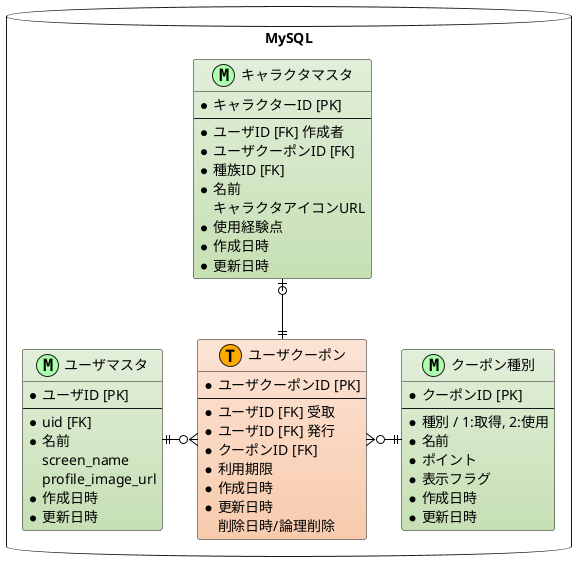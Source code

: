 @startuml

/'
  * NOT NULL

  --o{ 0以上
  --|{ 1以上
  --|| 1
  --o| 0か1

  -ri- right
  -le- left
  -do- down
  -up- up
'/

/'
  図の中で目立たせたいエンティティに着色するための
  色の名前（定数）を定義します。
'/
!define MAIN_ENTITY #E2EFDA-C6E0B4
!define MAIN_ENTITY_2 #FCE4D6-F8CBAD

/' 他の色も、用途が分りやすいように名前をつけます。 '/
!define METAL #F2F2F2-D9D9D9
!define MASTER_MARK_COLOR AAFFAA
!define TRANSACTION_MARK_COLOR FFAA00

/'
  デフォルトのスタイルを設定します。
  この場合の指定は class です。entity ではエラーになります。
'/
skinparam class {
    BackgroundColor METAL
    BcharactersColor Black
    ArrowColor Black
}


package "MySQL" as mysql <<Database>> {
    /'
      マスターテーブルを M、トランザクションを T などと安直にしていますが、
      チーム内でルールを決めればなんでも良いと思います。交差テーブルは "I" とか。
      角丸四角形が描けない代替です。
      １文字なら "主" とか "従" とか日本語でも OK だったのが受ける。
     '/
    entity "キャラクタマスタ" as characters <<M,MASTER_MARK_COLOR>> MAIN_ENTITY {
        * キャラクターID [PK]
        --
        * ユーザID [FK] 作成者
        * ユーザクーポンID [FK]
        * 種族ID [FK]
        * 名前
        キャラクタアイコンURL
        * 使用経験点
        * 作成日時
        * 更新日時
    }

    entity "ユーザマスタ" as users <<M,MASTER_MARK_COLOR>> MAIN_ENTITY {
        * ユーザID [PK]
        --
        * uid [FK]
        * 名前
        screen_name
        profile_image_url
        ' * ポイント
        * 作成日時
        * 更新日時
    }

    ' entity "ポイント履歴" as user_point_history <<T,TRANSACTION_MARK_COLOR>> MAIN_ENTITY_2 {
    '     * ユーザクーポンID [PK]
    '     * 作成日時 [PK]
    '     --
    '     備考
    ' }

    entity "ユーザクーポン" as user_coupons <<T,TRANSACTION_MARK_COLOR>> MAIN_ENTITY_2 {
        * ユーザクーポンID [PK]
        --
        * ユーザID [FK] 受取
        * ユーザID [FK] 発行
        * クーポンID [FK]
        * 利用期限
        * 作成日時
        * 更新日時
        削除日時/論理削除
    }

    entity "クーポン種別" as coupons <<M,MASTER_MARK_COLOR>>MAIN_ENTITY {
        * クーポンID [PK]
        --
        ' * クーポン種別 [FK]
        * 種別 / 1:取得, 2:使用
        * 名前
        * ポイント
        * 表示フラグ
        ' * 利用期限
        * 作成日時
        * 更新日時
        ' 削除日時/論理削除
    }

    ' entity "クーポン種別" as couponsTypes <<M,MASTER_MARK_COLOR>>MAIN_ENTITY{
    '     * クーポン種別ID [PK]
    '     --
    '     * 名前
    '     * 作成日時
    '     * 更新日時
    ' }
}


users          ||-ri-o{     user_coupons
coupons  ||-le-o{ user_coupons
' user_coupons    }o-do-||      user_point_history
characters |o--||  user_coupons
' couponsTypes ||--o{   coupons

@enduml

